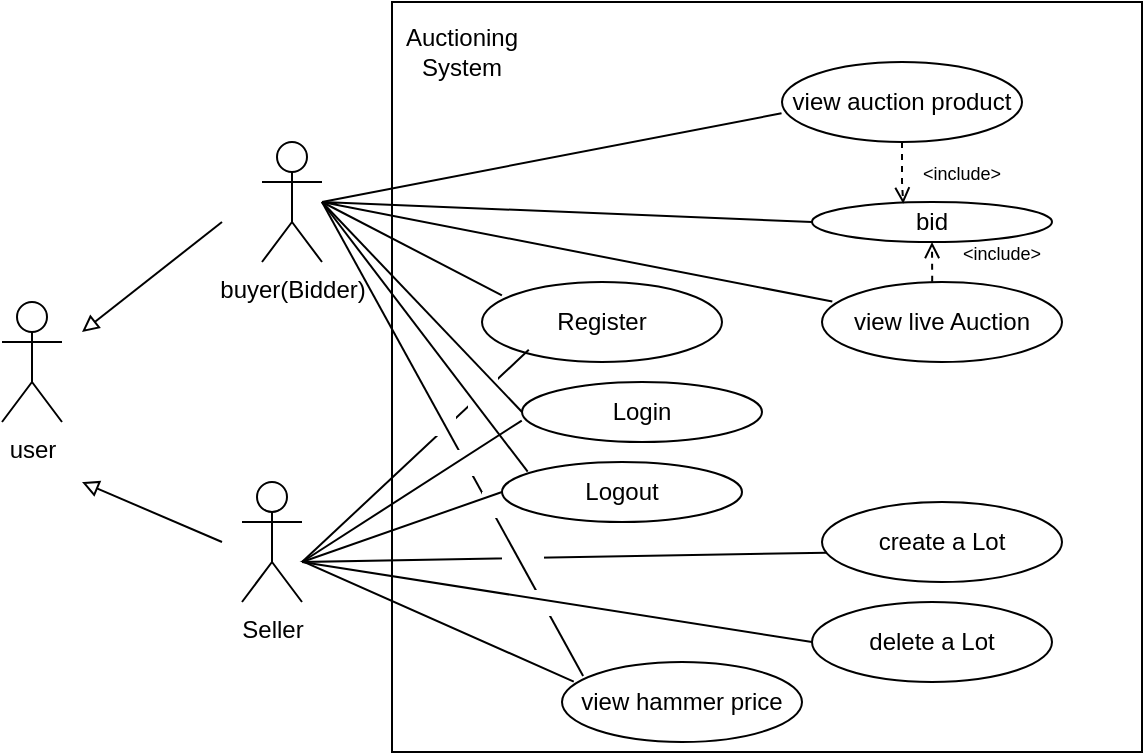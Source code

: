 <mxfile version="26.2.13">
  <diagram name="Page-1" id="vDgCcUW8xSEuDQ-LrevL">
    <mxGraphModel dx="347" dy="393" grid="1" gridSize="10" guides="1" tooltips="1" connect="1" arrows="1" fold="1" page="1" pageScale="1" pageWidth="850" pageHeight="1100" math="0" shadow="0">
      <root>
        <mxCell id="0" />
        <mxCell id="1" parent="0" />
        <mxCell id="e3mpNffNsozh0yP6Fvxf-7" value="" style="whiteSpace=wrap;html=1;aspect=fixed;fillColor=none;" vertex="1" parent="1">
          <mxGeometry x="235" y="80" width="375" height="375" as="geometry" />
        </mxCell>
        <mxCell id="e3mpNffNsozh0yP6Fvxf-2" value="buyer(Bidder)" style="shape=umlActor;verticalLabelPosition=bottom;verticalAlign=top;html=1;" vertex="1" parent="1">
          <mxGeometry x="170" y="150" width="30" height="60" as="geometry" />
        </mxCell>
        <mxCell id="e3mpNffNsozh0yP6Fvxf-8" value="Seller" style="shape=umlActor;verticalLabelPosition=bottom;verticalAlign=top;html=1;" vertex="1" parent="1">
          <mxGeometry x="160" y="320" width="30" height="60" as="geometry" />
        </mxCell>
        <mxCell id="e3mpNffNsozh0yP6Fvxf-12" value="create a Lot" style="ellipse;whiteSpace=wrap;html=1;fillColor=none;" vertex="1" parent="1">
          <mxGeometry x="450" y="330" width="120" height="40" as="geometry" />
        </mxCell>
        <mxCell id="e3mpNffNsozh0yP6Fvxf-14" value="view &lt;span data-huuid=&quot;11373124059797129529&quot;&gt;&lt;span&gt;hammer price&lt;/span&gt;&lt;/span&gt;" style="ellipse;whiteSpace=wrap;html=1;fillColor=none;" vertex="1" parent="1">
          <mxGeometry x="320" y="410" width="120" height="40" as="geometry" />
        </mxCell>
        <mxCell id="e3mpNffNsozh0yP6Fvxf-15" value="view auction product" style="ellipse;whiteSpace=wrap;html=1;fillColor=none;" vertex="1" parent="1">
          <mxGeometry x="430" y="110" width="120" height="40" as="geometry" />
        </mxCell>
        <mxCell id="e3mpNffNsozh0yP6Fvxf-16" value="bid" style="ellipse;whiteSpace=wrap;html=1;fillColor=none;" vertex="1" parent="1">
          <mxGeometry x="445" y="180" width="120" height="20" as="geometry" />
        </mxCell>
        <mxCell id="e3mpNffNsozh0yP6Fvxf-17" value="view live Auction" style="ellipse;whiteSpace=wrap;html=1;fillColor=none;" vertex="1" parent="1">
          <mxGeometry x="450" y="220" width="120" height="40" as="geometry" />
        </mxCell>
        <mxCell id="e3mpNffNsozh0yP6Fvxf-18" value="Auctioning System" style="text;html=1;align=center;verticalAlign=middle;whiteSpace=wrap;rounded=0;" vertex="1" parent="1">
          <mxGeometry x="240" y="90" width="60" height="30" as="geometry" />
        </mxCell>
        <mxCell id="e3mpNffNsozh0yP6Fvxf-19" value="" style="endArrow=none;html=1;rounded=0;entryX=-0.002;entryY=0.641;entryDx=0;entryDy=0;entryPerimeter=0;" edge="1" parent="1" target="e3mpNffNsozh0yP6Fvxf-15">
          <mxGeometry width="50" height="50" relative="1" as="geometry">
            <mxPoint x="200" y="180" as="sourcePoint" />
            <mxPoint x="250" y="140" as="targetPoint" />
          </mxGeometry>
        </mxCell>
        <mxCell id="e3mpNffNsozh0yP6Fvxf-21" value="" style="endArrow=none;html=1;rounded=0;entryX=0;entryY=0.5;entryDx=0;entryDy=0;exitX=0.043;exitY=0.245;exitDx=0;exitDy=0;exitPerimeter=0;" edge="1" parent="1" source="e3mpNffNsozh0yP6Fvxf-17" target="e3mpNffNsozh0yP6Fvxf-16">
          <mxGeometry width="50" height="50" relative="1" as="geometry">
            <mxPoint x="370" y="330" as="sourcePoint" />
            <mxPoint x="420" y="280" as="targetPoint" />
            <Array as="points">
              <mxPoint x="200" y="180" />
            </Array>
          </mxGeometry>
        </mxCell>
        <mxCell id="e3mpNffNsozh0yP6Fvxf-22" value="" style="endArrow=none;html=1;rounded=0;entryX=0.02;entryY=0.633;entryDx=0;entryDy=0;exitX=0.049;exitY=0.245;exitDx=0;exitDy=0;exitPerimeter=0;entryPerimeter=0;" edge="1" parent="1" source="e3mpNffNsozh0yP6Fvxf-14" target="e3mpNffNsozh0yP6Fvxf-12">
          <mxGeometry width="50" height="50" relative="1" as="geometry">
            <mxPoint x="280" y="443" as="sourcePoint" />
            <mxPoint x="460" y="400" as="targetPoint" />
            <Array as="points">
              <mxPoint x="191" y="360" />
            </Array>
          </mxGeometry>
        </mxCell>
        <mxCell id="e3mpNffNsozh0yP6Fvxf-44" value="&amp;nbsp;&amp;nbsp;&amp;nbsp;&amp;nbsp;&amp;nbsp;&amp;nbsp;&amp;nbsp; " style="edgeLabel;html=1;align=center;verticalAlign=middle;resizable=0;points=[];" vertex="1" connectable="0" parent="e3mpNffNsozh0yP6Fvxf-22">
          <mxGeometry x="0.074" y="2" relative="1" as="geometry">
            <mxPoint x="37" as="offset" />
          </mxGeometry>
        </mxCell>
        <mxCell id="e3mpNffNsozh0yP6Fvxf-26" value="user" style="shape=umlActor;verticalLabelPosition=bottom;verticalAlign=top;html=1;" vertex="1" parent="1">
          <mxGeometry x="40" y="230" width="30" height="60" as="geometry" />
        </mxCell>
        <mxCell id="e3mpNffNsozh0yP6Fvxf-33" value="" style="endArrow=none;html=1;rounded=0;startArrow=block;startFill=0;" edge="1" parent="1">
          <mxGeometry width="50" height="50" relative="1" as="geometry">
            <mxPoint x="80" y="320" as="sourcePoint" />
            <mxPoint x="150" y="350" as="targetPoint" />
          </mxGeometry>
        </mxCell>
        <mxCell id="e3mpNffNsozh0yP6Fvxf-34" value="" style="endArrow=none;html=1;rounded=0;startArrow=block;startFill=0;" edge="1" parent="1">
          <mxGeometry width="50" height="50" relative="1" as="geometry">
            <mxPoint x="80" y="245" as="sourcePoint" />
            <mxPoint x="150" y="190" as="targetPoint" />
          </mxGeometry>
        </mxCell>
        <mxCell id="e3mpNffNsozh0yP6Fvxf-36" value="" style="endArrow=none;html=1;rounded=0;exitX=0.083;exitY=0.167;exitDx=0;exitDy=0;exitPerimeter=0;" edge="1" parent="1" source="e3mpNffNsozh0yP6Fvxf-38">
          <mxGeometry width="50" height="50" relative="1" as="geometry">
            <mxPoint x="280" y="300" as="sourcePoint" />
            <mxPoint x="200" y="180" as="targetPoint" />
          </mxGeometry>
        </mxCell>
        <mxCell id="e3mpNffNsozh0yP6Fvxf-37" value="" style="endArrow=none;html=1;rounded=0;exitX=0.195;exitY=0.848;exitDx=0;exitDy=0;exitPerimeter=0;" edge="1" parent="1" source="e3mpNffNsozh0yP6Fvxf-38">
          <mxGeometry width="50" height="50" relative="1" as="geometry">
            <mxPoint x="290" y="270" as="sourcePoint" />
            <mxPoint x="190" y="360" as="targetPoint" />
          </mxGeometry>
        </mxCell>
        <mxCell id="e3mpNffNsozh0yP6Fvxf-43" value="&amp;nbsp;&amp;nbsp;&amp;nbsp;&amp;nbsp; " style="edgeLabel;html=1;align=center;verticalAlign=middle;resizable=0;points=[];" vertex="1" connectable="0" parent="e3mpNffNsozh0yP6Fvxf-37">
          <mxGeometry x="-0.095" relative="1" as="geometry">
            <mxPoint x="8" y="-12" as="offset" />
          </mxGeometry>
        </mxCell>
        <mxCell id="e3mpNffNsozh0yP6Fvxf-57" value="&lt;div&gt;&amp;nbsp;&amp;nbsp;&amp;nbsp;&amp;nbsp;&amp;nbsp;&lt;/div&gt;&lt;div&gt;&lt;br&gt; &lt;/div&gt;" style="edgeLabel;html=1;align=center;verticalAlign=middle;resizable=0;points=[];" vertex="1" connectable="0" parent="e3mpNffNsozh0yP6Fvxf-37">
          <mxGeometry x="-0.762" relative="1" as="geometry">
            <mxPoint x="-10" y="4" as="offset" />
          </mxGeometry>
        </mxCell>
        <mxCell id="e3mpNffNsozh0yP6Fvxf-38" value="Register" style="ellipse;whiteSpace=wrap;html=1;fillColor=none;" vertex="1" parent="1">
          <mxGeometry x="280" y="220" width="120" height="40" as="geometry" />
        </mxCell>
        <mxCell id="e3mpNffNsozh0yP6Fvxf-39" value="Login" style="ellipse;whiteSpace=wrap;html=1;fillColor=none;" vertex="1" parent="1">
          <mxGeometry x="300" y="270" width="120" height="30" as="geometry" />
        </mxCell>
        <mxCell id="e3mpNffNsozh0yP6Fvxf-40" value="Logout" style="ellipse;whiteSpace=wrap;html=1;fillColor=none;" vertex="1" parent="1">
          <mxGeometry x="290" y="310" width="120" height="30" as="geometry" />
        </mxCell>
        <mxCell id="e3mpNffNsozh0yP6Fvxf-41" style="edgeStyle=orthogonalEdgeStyle;rounded=0;orthogonalLoop=1;jettySize=auto;html=1;entryX=0.38;entryY=0.041;entryDx=0;entryDy=0;entryPerimeter=0;dashed=1;endArrow=open;endFill=0;" edge="1" parent="1" source="e3mpNffNsozh0yP6Fvxf-15" target="e3mpNffNsozh0yP6Fvxf-16">
          <mxGeometry relative="1" as="geometry" />
        </mxCell>
        <mxCell id="e3mpNffNsozh0yP6Fvxf-42" style="edgeStyle=orthogonalEdgeStyle;rounded=0;orthogonalLoop=1;jettySize=auto;html=1;dashed=1;endArrow=open;endFill=0;entryX=0.5;entryY=1;entryDx=0;entryDy=0;exitX=0.459;exitY=-0.004;exitDx=0;exitDy=0;exitPerimeter=0;" edge="1" parent="1" source="e3mpNffNsozh0yP6Fvxf-17" target="e3mpNffNsozh0yP6Fvxf-16">
          <mxGeometry relative="1" as="geometry">
            <mxPoint x="520" y="220" as="targetPoint" />
            <Array as="points">
              <mxPoint x="505" y="218" />
              <mxPoint x="505" y="218" />
            </Array>
          </mxGeometry>
        </mxCell>
        <mxCell id="e3mpNffNsozh0yP6Fvxf-45" value="" style="endArrow=none;html=1;rounded=0;exitX=0.088;exitY=0.175;exitDx=0;exitDy=0;exitPerimeter=0;" edge="1" parent="1" source="e3mpNffNsozh0yP6Fvxf-14">
          <mxGeometry width="50" height="50" relative="1" as="geometry">
            <mxPoint x="380" y="340" as="sourcePoint" />
            <mxPoint x="200" y="180" as="targetPoint" />
          </mxGeometry>
        </mxCell>
        <mxCell id="e3mpNffNsozh0yP6Fvxf-50" value="&amp;nbsp;&amp;nbsp;&amp;nbsp;&amp;nbsp; " style="edgeLabel;html=1;align=center;verticalAlign=middle;resizable=0;points=[];" vertex="1" connectable="0" parent="e3mpNffNsozh0yP6Fvxf-45">
          <mxGeometry x="-0.49" y="-1" relative="1" as="geometry">
            <mxPoint x="12" y="24" as="offset" />
          </mxGeometry>
        </mxCell>
        <mxCell id="e3mpNffNsozh0yP6Fvxf-71" value="&amp;nbsp;&amp;nbsp;&amp;nbsp;&amp;nbsp; " style="edgeLabel;html=1;align=center;verticalAlign=middle;resizable=0;points=[];" vertex="1" connectable="0" parent="e3mpNffNsozh0yP6Fvxf-45">
          <mxGeometry x="-0.103" y="-1" relative="1" as="geometry">
            <mxPoint x="-1" as="offset" />
          </mxGeometry>
        </mxCell>
        <mxCell id="e3mpNffNsozh0yP6Fvxf-75" value="&amp;nbsp;&amp;nbsp;&amp;nbsp; " style="edgeLabel;html=1;align=center;verticalAlign=middle;resizable=0;points=[];" vertex="1" connectable="0" parent="e3mpNffNsozh0yP6Fvxf-45">
          <mxGeometry x="-0.275" relative="1" as="geometry">
            <mxPoint as="offset" />
          </mxGeometry>
        </mxCell>
        <mxCell id="e3mpNffNsozh0yP6Fvxf-46" value="" style="endArrow=none;html=1;rounded=0;entryX=0;entryY=0.5;entryDx=0;entryDy=0;" edge="1" parent="1" target="e3mpNffNsozh0yP6Fvxf-48">
          <mxGeometry width="50" height="50" relative="1" as="geometry">
            <mxPoint x="190" y="360" as="sourcePoint" />
            <mxPoint x="462" y="365" as="targetPoint" />
            <Array as="points">
              <mxPoint x="190" y="360" />
            </Array>
          </mxGeometry>
        </mxCell>
        <mxCell id="e3mpNffNsozh0yP6Fvxf-48" value="delete a Lot" style="ellipse;whiteSpace=wrap;html=1;fillColor=none;" vertex="1" parent="1">
          <mxGeometry x="445" y="380" width="120" height="40" as="geometry" />
        </mxCell>
        <mxCell id="e3mpNffNsozh0yP6Fvxf-56" value="" style="endArrow=none;html=1;rounded=0;exitX=0;exitY=0.5;exitDx=0;exitDy=0;" edge="1" parent="1" source="e3mpNffNsozh0yP6Fvxf-39">
          <mxGeometry width="50" height="50" relative="1" as="geometry">
            <mxPoint x="420" y="320" as="sourcePoint" />
            <mxPoint x="200" y="180" as="targetPoint" />
          </mxGeometry>
        </mxCell>
        <mxCell id="e3mpNffNsozh0yP6Fvxf-63" value="" style="endArrow=none;html=1;rounded=0;exitX=-0.001;exitY=0.643;exitDx=0;exitDy=0;exitPerimeter=0;" edge="1" parent="1" source="e3mpNffNsozh0yP6Fvxf-39">
          <mxGeometry width="50" height="50" relative="1" as="geometry">
            <mxPoint x="313" y="264" as="sourcePoint" />
            <mxPoint x="190" y="360" as="targetPoint" />
          </mxGeometry>
        </mxCell>
        <mxCell id="e3mpNffNsozh0yP6Fvxf-58" value="" style="endArrow=none;html=1;rounded=0;exitX=0.107;exitY=0.162;exitDx=0;exitDy=0;exitPerimeter=0;" edge="1" parent="1" source="e3mpNffNsozh0yP6Fvxf-40">
          <mxGeometry width="50" height="50" relative="1" as="geometry">
            <mxPoint x="310" y="290" as="sourcePoint" />
            <mxPoint x="200" y="180" as="targetPoint" />
          </mxGeometry>
        </mxCell>
        <mxCell id="e3mpNffNsozh0yP6Fvxf-66" value="" style="endArrow=none;html=1;rounded=0;exitX=0;exitY=0.5;exitDx=0;exitDy=0;" edge="1" parent="1" source="e3mpNffNsozh0yP6Fvxf-40">
          <mxGeometry width="50" height="50" relative="1" as="geometry">
            <mxPoint x="310" y="299" as="sourcePoint" />
            <mxPoint x="190" y="360" as="targetPoint" />
          </mxGeometry>
        </mxCell>
        <mxCell id="e3mpNffNsozh0yP6Fvxf-76" value="&lt;font style=&quot;font-size: 9px;&quot;&gt;&amp;lt;include&amp;gt;&lt;/font&gt;" style="text;html=1;align=center;verticalAlign=middle;whiteSpace=wrap;rounded=0;" vertex="1" parent="1">
          <mxGeometry x="490" y="150" width="60" height="30" as="geometry" />
        </mxCell>
        <mxCell id="e3mpNffNsozh0yP6Fvxf-77" value="&lt;font style=&quot;font-size: 9px;&quot;&gt;&amp;lt;include&amp;gt;&lt;/font&gt;" style="text;html=1;align=center;verticalAlign=middle;whiteSpace=wrap;rounded=0;" vertex="1" parent="1">
          <mxGeometry x="510" y="190" width="60" height="30" as="geometry" />
        </mxCell>
      </root>
    </mxGraphModel>
  </diagram>
</mxfile>
